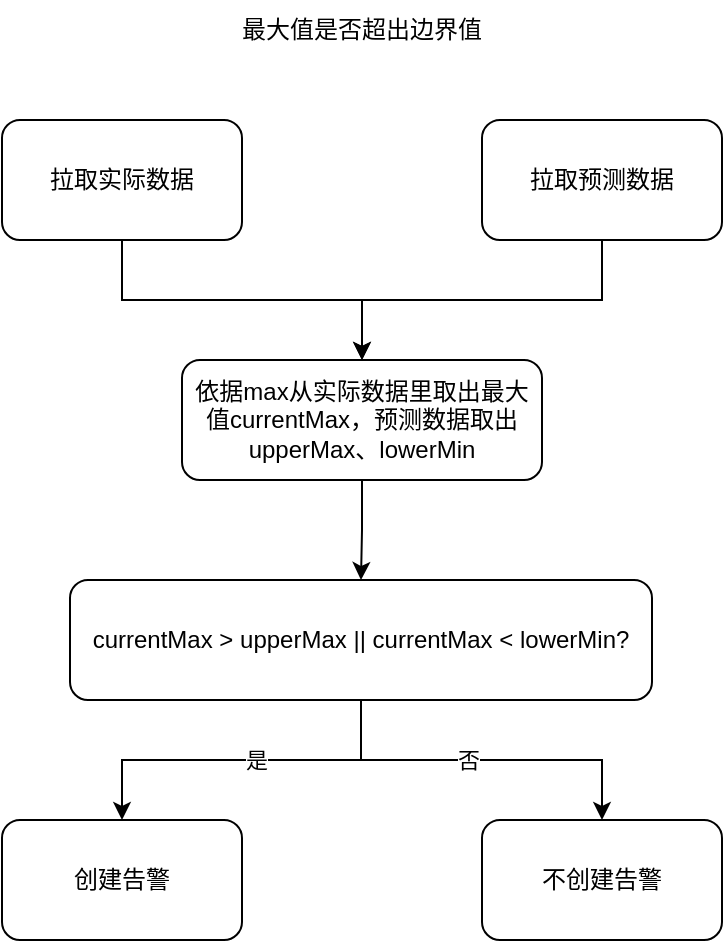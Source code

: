 <mxfile version="21.2.1" type="github">
  <diagram name="第 1 页" id="rQrgdCwCjtSHpjdYiyRV">
    <mxGraphModel dx="1023" dy="546" grid="1" gridSize="10" guides="1" tooltips="1" connect="1" arrows="1" fold="1" page="1" pageScale="1" pageWidth="827" pageHeight="1169" math="0" shadow="0">
      <root>
        <mxCell id="0" />
        <mxCell id="1" parent="0" />
        <mxCell id="zxwil83umstml-mQuDCK-4" style="edgeStyle=orthogonalEdgeStyle;rounded=0;orthogonalLoop=1;jettySize=auto;html=1;exitX=0.5;exitY=1;exitDx=0;exitDy=0;" edge="1" parent="1" source="zxwil83umstml-mQuDCK-1" target="zxwil83umstml-mQuDCK-3">
          <mxGeometry relative="1" as="geometry" />
        </mxCell>
        <mxCell id="zxwil83umstml-mQuDCK-1" value="拉取实际数据" style="rounded=1;whiteSpace=wrap;html=1;" vertex="1" parent="1">
          <mxGeometry x="234" y="110" width="120" height="60" as="geometry" />
        </mxCell>
        <mxCell id="zxwil83umstml-mQuDCK-5" style="edgeStyle=orthogonalEdgeStyle;rounded=0;orthogonalLoop=1;jettySize=auto;html=1;exitX=0.5;exitY=1;exitDx=0;exitDy=0;entryX=0.5;entryY=0;entryDx=0;entryDy=0;" edge="1" parent="1" source="zxwil83umstml-mQuDCK-2" target="zxwil83umstml-mQuDCK-3">
          <mxGeometry relative="1" as="geometry">
            <mxPoint x="394" y="230" as="targetPoint" />
          </mxGeometry>
        </mxCell>
        <mxCell id="zxwil83umstml-mQuDCK-2" value="拉取预测数据" style="rounded=1;whiteSpace=wrap;html=1;" vertex="1" parent="1">
          <mxGeometry x="474" y="110" width="120" height="60" as="geometry" />
        </mxCell>
        <mxCell id="zxwil83umstml-mQuDCK-13" style="edgeStyle=orthogonalEdgeStyle;rounded=0;orthogonalLoop=1;jettySize=auto;html=1;exitX=0.5;exitY=1;exitDx=0;exitDy=0;entryX=0.5;entryY=0;entryDx=0;entryDy=0;" edge="1" parent="1" source="zxwil83umstml-mQuDCK-3" target="zxwil83umstml-mQuDCK-7">
          <mxGeometry relative="1" as="geometry" />
        </mxCell>
        <mxCell id="zxwil83umstml-mQuDCK-3" value="依据max从实际数据里取出最大值currentMax，预测数据取出upperMax、lowerMin" style="rounded=1;whiteSpace=wrap;html=1;" vertex="1" parent="1">
          <mxGeometry x="324" y="230" width="180" height="60" as="geometry" />
        </mxCell>
        <mxCell id="zxwil83umstml-mQuDCK-18" style="edgeStyle=orthogonalEdgeStyle;rounded=0;orthogonalLoop=1;jettySize=auto;html=1;exitX=0.5;exitY=1;exitDx=0;exitDy=0;entryX=0.5;entryY=0;entryDx=0;entryDy=0;" edge="1" parent="1" source="zxwil83umstml-mQuDCK-7" target="zxwil83umstml-mQuDCK-16">
          <mxGeometry relative="1" as="geometry" />
        </mxCell>
        <mxCell id="zxwil83umstml-mQuDCK-20" value="是" style="edgeLabel;html=1;align=center;verticalAlign=middle;resizable=0;points=[];" vertex="1" connectable="0" parent="zxwil83umstml-mQuDCK-18">
          <mxGeometry x="-0.08" y="-2" relative="1" as="geometry">
            <mxPoint y="2" as="offset" />
          </mxGeometry>
        </mxCell>
        <mxCell id="zxwil83umstml-mQuDCK-19" style="edgeStyle=orthogonalEdgeStyle;rounded=0;orthogonalLoop=1;jettySize=auto;html=1;exitX=0.5;exitY=1;exitDx=0;exitDy=0;entryX=0.5;entryY=0;entryDx=0;entryDy=0;" edge="1" parent="1" source="zxwil83umstml-mQuDCK-7" target="zxwil83umstml-mQuDCK-17">
          <mxGeometry relative="1" as="geometry" />
        </mxCell>
        <mxCell id="zxwil83umstml-mQuDCK-21" value="否" style="edgeLabel;html=1;align=center;verticalAlign=middle;resizable=0;points=[];" vertex="1" connectable="0" parent="zxwil83umstml-mQuDCK-19">
          <mxGeometry x="-0.074" y="-2" relative="1" as="geometry">
            <mxPoint y="-2" as="offset" />
          </mxGeometry>
        </mxCell>
        <mxCell id="zxwil83umstml-mQuDCK-7" value="currentMax &amp;gt; upperMax || currentMax &amp;lt; lowerMin?" style="rounded=1;whiteSpace=wrap;html=1;" vertex="1" parent="1">
          <mxGeometry x="268" y="340" width="291" height="60" as="geometry" />
        </mxCell>
        <mxCell id="zxwil83umstml-mQuDCK-14" value="最大值是否超出边界值" style="text;html=1;strokeColor=none;fillColor=none;align=center;verticalAlign=middle;whiteSpace=wrap;rounded=0;" vertex="1" parent="1">
          <mxGeometry x="344" y="50" width="140" height="30" as="geometry" />
        </mxCell>
        <mxCell id="zxwil83umstml-mQuDCK-16" value="创建告警" style="rounded=1;whiteSpace=wrap;html=1;" vertex="1" parent="1">
          <mxGeometry x="234" y="460" width="120" height="60" as="geometry" />
        </mxCell>
        <mxCell id="zxwil83umstml-mQuDCK-17" value="不创建告警" style="rounded=1;whiteSpace=wrap;html=1;" vertex="1" parent="1">
          <mxGeometry x="474" y="460" width="120" height="60" as="geometry" />
        </mxCell>
      </root>
    </mxGraphModel>
  </diagram>
</mxfile>

